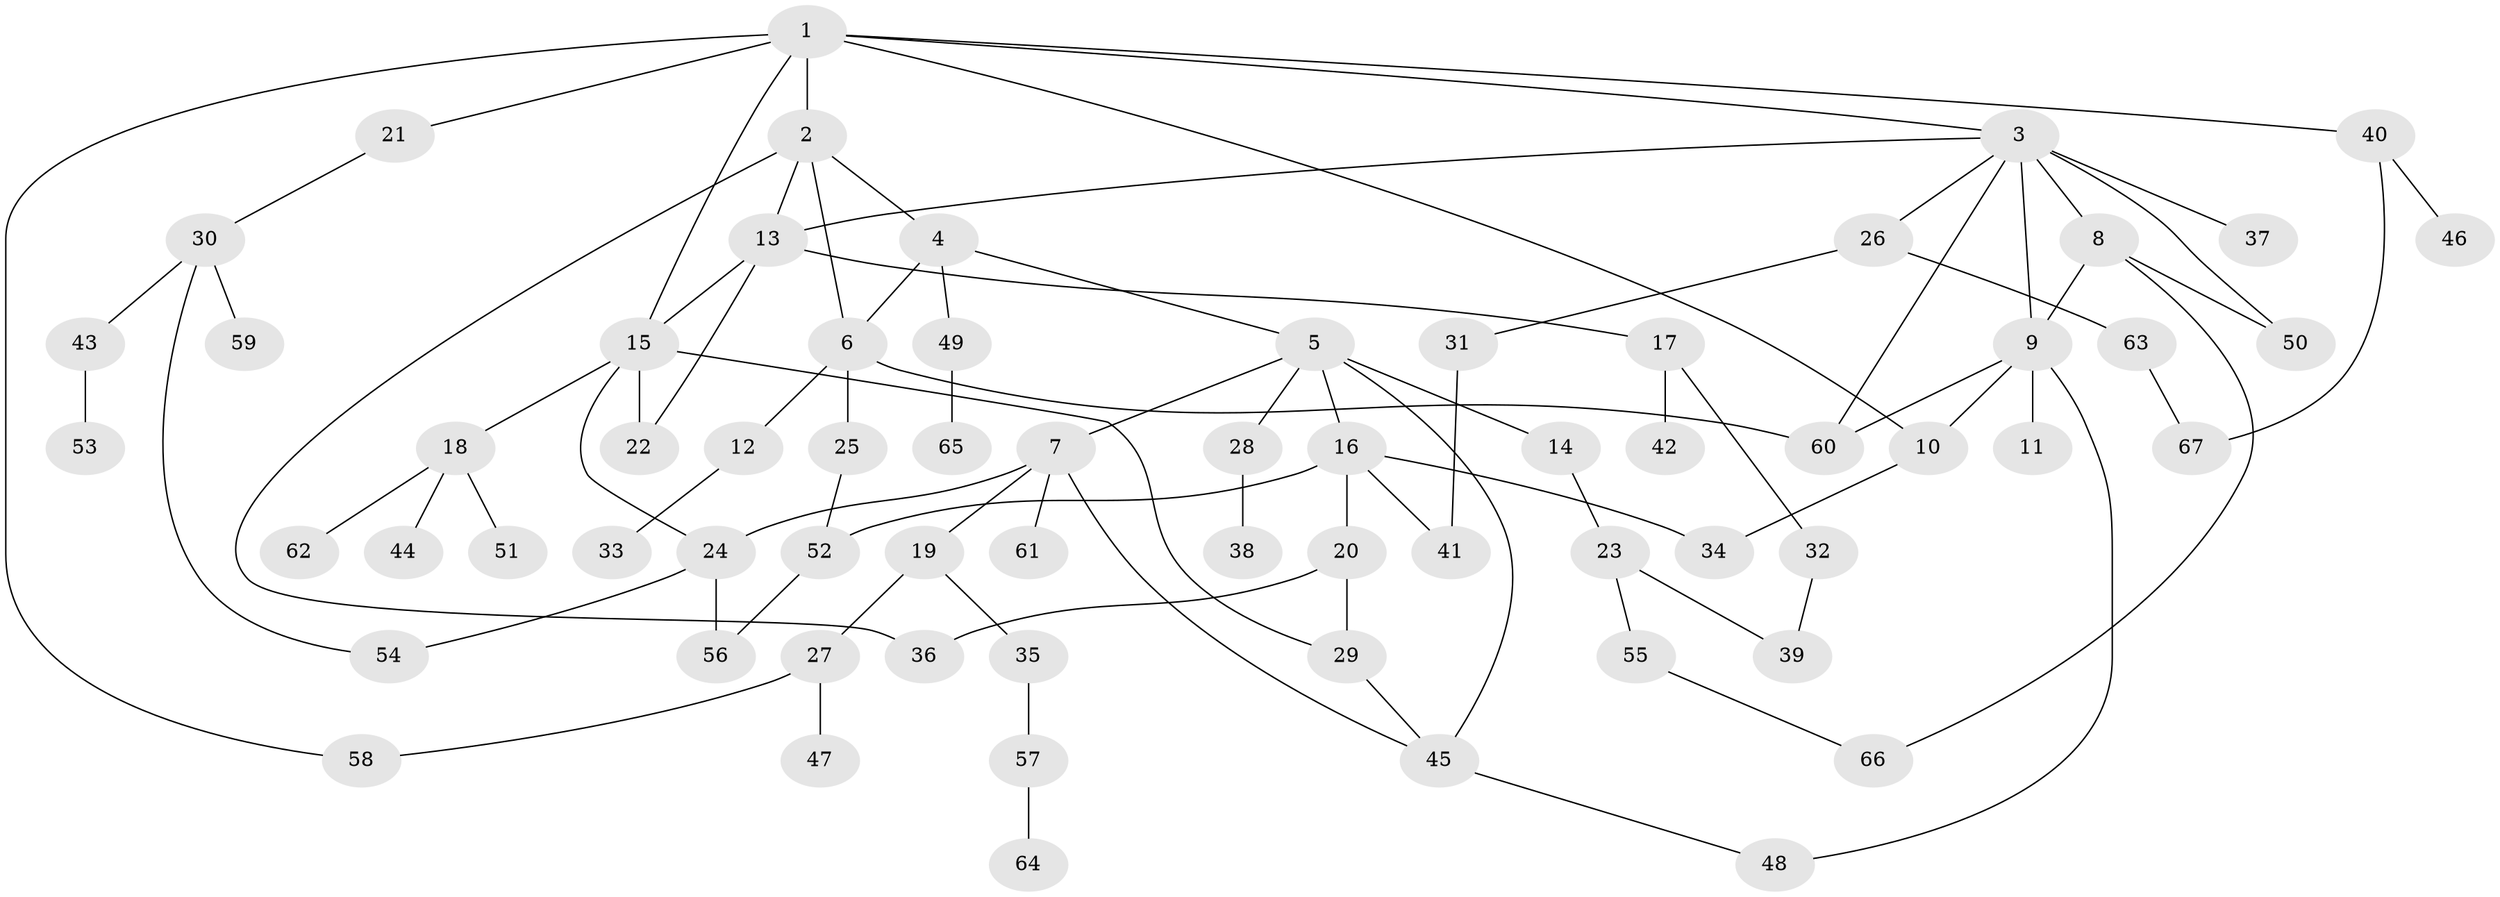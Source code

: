 // original degree distribution, {10: 0.007462686567164179, 4: 0.1044776119402985, 7: 0.022388059701492536, 6: 0.014925373134328358, 5: 0.03731343283582089, 3: 0.17164179104477612, 2: 0.27611940298507465, 1: 0.3656716417910448}
// Generated by graph-tools (version 1.1) at 2025/48/03/04/25 22:48:58]
// undirected, 67 vertices, 90 edges
graph export_dot {
  node [color=gray90,style=filled];
  1;
  2;
  3;
  4;
  5;
  6;
  7;
  8;
  9;
  10;
  11;
  12;
  13;
  14;
  15;
  16;
  17;
  18;
  19;
  20;
  21;
  22;
  23;
  24;
  25;
  26;
  27;
  28;
  29;
  30;
  31;
  32;
  33;
  34;
  35;
  36;
  37;
  38;
  39;
  40;
  41;
  42;
  43;
  44;
  45;
  46;
  47;
  48;
  49;
  50;
  51;
  52;
  53;
  54;
  55;
  56;
  57;
  58;
  59;
  60;
  61;
  62;
  63;
  64;
  65;
  66;
  67;
  1 -- 2 [weight=3.0];
  1 -- 3 [weight=1.0];
  1 -- 10 [weight=1.0];
  1 -- 15 [weight=1.0];
  1 -- 21 [weight=1.0];
  1 -- 40 [weight=1.0];
  1 -- 58 [weight=1.0];
  2 -- 4 [weight=1.0];
  2 -- 6 [weight=1.0];
  2 -- 13 [weight=1.0];
  2 -- 36 [weight=1.0];
  3 -- 8 [weight=1.0];
  3 -- 9 [weight=1.0];
  3 -- 13 [weight=1.0];
  3 -- 26 [weight=1.0];
  3 -- 37 [weight=1.0];
  3 -- 50 [weight=2.0];
  3 -- 60 [weight=1.0];
  4 -- 5 [weight=1.0];
  4 -- 6 [weight=1.0];
  4 -- 49 [weight=1.0];
  5 -- 7 [weight=1.0];
  5 -- 14 [weight=1.0];
  5 -- 16 [weight=1.0];
  5 -- 28 [weight=1.0];
  5 -- 45 [weight=1.0];
  6 -- 12 [weight=1.0];
  6 -- 25 [weight=1.0];
  6 -- 60 [weight=1.0];
  7 -- 19 [weight=1.0];
  7 -- 24 [weight=1.0];
  7 -- 45 [weight=1.0];
  7 -- 61 [weight=2.0];
  8 -- 9 [weight=1.0];
  8 -- 50 [weight=1.0];
  8 -- 66 [weight=1.0];
  9 -- 10 [weight=1.0];
  9 -- 11 [weight=3.0];
  9 -- 48 [weight=1.0];
  9 -- 60 [weight=1.0];
  10 -- 34 [weight=1.0];
  12 -- 33 [weight=2.0];
  13 -- 15 [weight=1.0];
  13 -- 17 [weight=1.0];
  13 -- 22 [weight=1.0];
  14 -- 23 [weight=1.0];
  15 -- 18 [weight=1.0];
  15 -- 22 [weight=4.0];
  15 -- 24 [weight=1.0];
  15 -- 29 [weight=1.0];
  16 -- 20 [weight=1.0];
  16 -- 34 [weight=1.0];
  16 -- 41 [weight=1.0];
  16 -- 52 [weight=1.0];
  17 -- 32 [weight=1.0];
  17 -- 42 [weight=2.0];
  18 -- 44 [weight=1.0];
  18 -- 51 [weight=1.0];
  18 -- 62 [weight=1.0];
  19 -- 27 [weight=1.0];
  19 -- 35 [weight=1.0];
  20 -- 29 [weight=1.0];
  20 -- 36 [weight=1.0];
  21 -- 30 [weight=1.0];
  23 -- 39 [weight=1.0];
  23 -- 55 [weight=1.0];
  24 -- 54 [weight=1.0];
  24 -- 56 [weight=1.0];
  25 -- 52 [weight=1.0];
  26 -- 31 [weight=1.0];
  26 -- 63 [weight=1.0];
  27 -- 47 [weight=1.0];
  27 -- 58 [weight=1.0];
  28 -- 38 [weight=3.0];
  29 -- 45 [weight=1.0];
  30 -- 43 [weight=1.0];
  30 -- 54 [weight=1.0];
  30 -- 59 [weight=1.0];
  31 -- 41 [weight=1.0];
  32 -- 39 [weight=1.0];
  35 -- 57 [weight=1.0];
  40 -- 46 [weight=1.0];
  40 -- 67 [weight=1.0];
  43 -- 53 [weight=1.0];
  45 -- 48 [weight=1.0];
  49 -- 65 [weight=1.0];
  52 -- 56 [weight=1.0];
  55 -- 66 [weight=1.0];
  57 -- 64 [weight=1.0];
  63 -- 67 [weight=1.0];
}
